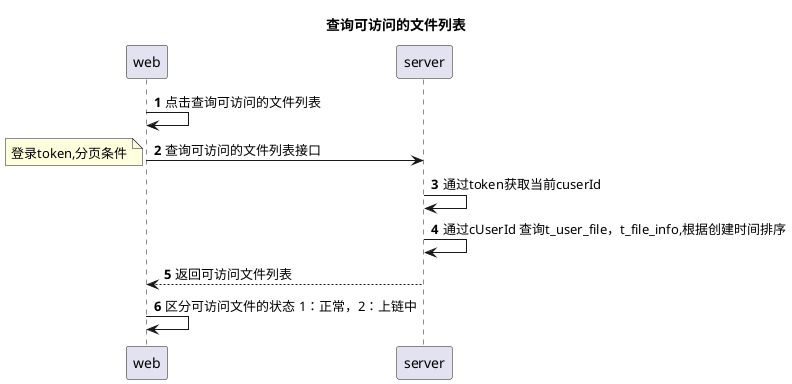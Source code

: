 @startuml
title:查询可访问的文件列表
autonumber
web->web:点击查询可访问的文件列表
web->server:查询可访问的文件列表接口
note left:登录token,分页条件
server->server:通过token获取当前cuserId
server->server:通过cUserId 查询t_user_file，t_file_info,根据创建时间排序
server-->web:返回可访问文件列表
web->web:区分可访问文件的状态 1：正常，2：上链中
@enduml